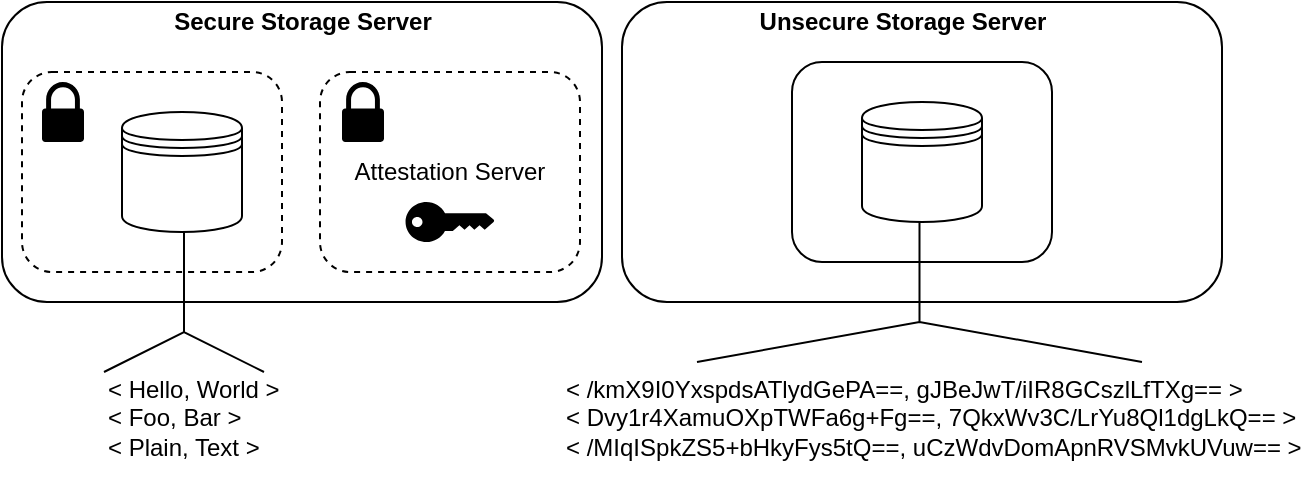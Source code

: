 <mxfile version="13.9.9" type="device"><diagram id="QT9MksoLwbw1JJBjKmBj" name="Page-1"><mxGraphModel dx="652" dy="500" grid="1" gridSize="10" guides="1" tooltips="1" connect="1" arrows="1" fold="1" page="1" pageScale="1" pageWidth="827" pageHeight="1169" math="0" shadow="0"><root><mxCell id="0"/><mxCell id="1" parent="0"/><mxCell id="ie3Wql7UuCOpolTYnXOF-8" value="" style="rounded=1;whiteSpace=wrap;html=1;fillColor=none;" vertex="1" parent="1"><mxGeometry x="190" y="60" width="300" height="150" as="geometry"/></mxCell><mxCell id="ie3Wql7UuCOpolTYnXOF-6" value="" style="rounded=1;whiteSpace=wrap;html=1;dashed=1;fillColor=none;" vertex="1" parent="1"><mxGeometry x="200" y="95" width="130" height="100" as="geometry"/></mxCell><mxCell id="ie3Wql7UuCOpolTYnXOF-9" value="" style="pointerEvents=1;shadow=0;dashed=0;html=1;strokeColor=none;labelPosition=center;verticalLabelPosition=bottom;verticalAlign=top;outlineConnect=0;align=center;shape=mxgraph.office.security.lock_protected;fillColor=#000000;" vertex="1" parent="1"><mxGeometry x="210" y="100" width="21" height="30" as="geometry"/></mxCell><mxCell id="ie3Wql7UuCOpolTYnXOF-10" value="" style="shape=datastore;whiteSpace=wrap;html=1;" vertex="1" parent="1"><mxGeometry x="250" y="115" width="60" height="60" as="geometry"/></mxCell><mxCell id="ie3Wql7UuCOpolTYnXOF-12" value="Attestation Server" style="rounded=1;whiteSpace=wrap;html=1;dashed=1;fillColor=none;" vertex="1" parent="1"><mxGeometry x="349" y="95" width="130" height="100" as="geometry"/></mxCell><mxCell id="ie3Wql7UuCOpolTYnXOF-13" value="" style="pointerEvents=1;shadow=0;dashed=0;html=1;strokeColor=none;labelPosition=center;verticalLabelPosition=bottom;verticalAlign=top;outlineConnect=0;align=center;shape=mxgraph.office.security.lock_protected;fillColor=#000000;" vertex="1" parent="1"><mxGeometry x="360" y="100" width="21" height="30" as="geometry"/></mxCell><mxCell id="ie3Wql7UuCOpolTYnXOF-14" value="&lt;b&gt;Secure Storage Server&lt;/b&gt;" style="text;html=1;align=center;verticalAlign=middle;resizable=0;points=[];autosize=1;" vertex="1" parent="1"><mxGeometry x="270" y="60" width="140" height="20" as="geometry"/></mxCell><mxCell id="ie3Wql7UuCOpolTYnXOF-15" value="&amp;lt; Hello, World &amp;gt;&lt;br&gt;&amp;lt; Foo, Bar &amp;gt;&lt;br&gt;&amp;lt; Plain, Text &amp;gt;" style="text;html=1;strokeColor=none;fillColor=none;align=left;verticalAlign=top;whiteSpace=wrap;rounded=0;" vertex="1" parent="1"><mxGeometry x="241" y="240" width="100" height="70" as="geometry"/></mxCell><mxCell id="ie3Wql7UuCOpolTYnXOF-17" value="" style="shape=mxgraph.pid.fittings.funnel;html=1;pointerEvents=1;align=center;verticalLabelPosition=bottom;verticalAlign=top;dashed=0;rotation=-180;" vertex="1" parent="1"><mxGeometry x="241" y="175" width="80" height="70" as="geometry"/></mxCell><mxCell id="ie3Wql7UuCOpolTYnXOF-18" value="" style="rounded=1;whiteSpace=wrap;html=1;fillColor=none;" vertex="1" parent="1"><mxGeometry x="500" y="60" width="300" height="150" as="geometry"/></mxCell><mxCell id="ie3Wql7UuCOpolTYnXOF-19" value="&lt;b&gt;Unsecure Storage Server&lt;/b&gt;" style="text;html=1;align=center;verticalAlign=middle;resizable=0;points=[];autosize=1;" vertex="1" parent="1"><mxGeometry x="560" y="60" width="160" height="20" as="geometry"/></mxCell><mxCell id="ie3Wql7UuCOpolTYnXOF-20" value="" style="rounded=1;whiteSpace=wrap;html=1;fillColor=none;" vertex="1" parent="1"><mxGeometry x="585" y="90" width="130" height="100" as="geometry"/></mxCell><mxCell id="ie3Wql7UuCOpolTYnXOF-21" value="" style="shape=datastore;whiteSpace=wrap;html=1;" vertex="1" parent="1"><mxGeometry x="620" y="110" width="60" height="60" as="geometry"/></mxCell><mxCell id="ie3Wql7UuCOpolTYnXOF-22" value="" style="shape=mxgraph.pid.fittings.funnel;html=1;pointerEvents=1;align=center;verticalLabelPosition=bottom;verticalAlign=top;dashed=0;rotation=-180;" vertex="1" parent="1"><mxGeometry x="537.5" y="170" width="222.5" height="70" as="geometry"/></mxCell><mxCell id="ie3Wql7UuCOpolTYnXOF-23" value="&amp;lt; /kmX9I0YxspdsATlydGePA==, gJBeJwT/iIR8GCszlLfTXg== &amp;gt;&lt;br&gt;&amp;lt; Dvy1r4XamuOXpTWFa6g+Fg==, 7QkxWv3C/LrYu8Ql1dgLkQ== &amp;gt;&lt;br&gt;&amp;lt; /MIqISpkZS5+bHkyFys5tQ==, uCzWdvDomApnRVSMvkUVuw== &amp;gt;" style="text;html=1;strokeColor=none;fillColor=none;align=left;verticalAlign=top;whiteSpace=wrap;rounded=0;" vertex="1" parent="1"><mxGeometry x="470" y="240" width="370" height="70" as="geometry"/></mxCell><mxCell id="ie3Wql7UuCOpolTYnXOF-24" value="" style="points=[[0,0.5,0],[0.24,0,0],[0.5,0.28,0],[0.995,0.475,0],[0.5,0.72,0],[0.24,1,0]];verticalLabelPosition=bottom;html=1;verticalAlign=top;aspect=fixed;align=center;pointerEvents=1;shape=mxgraph.cisco19.key;strokeColor=none;fillColor=#000000;" vertex="1" parent="1"><mxGeometry x="391.78" y="160" width="44.44" height="20" as="geometry"/></mxCell></root></mxGraphModel></diagram></mxfile>
